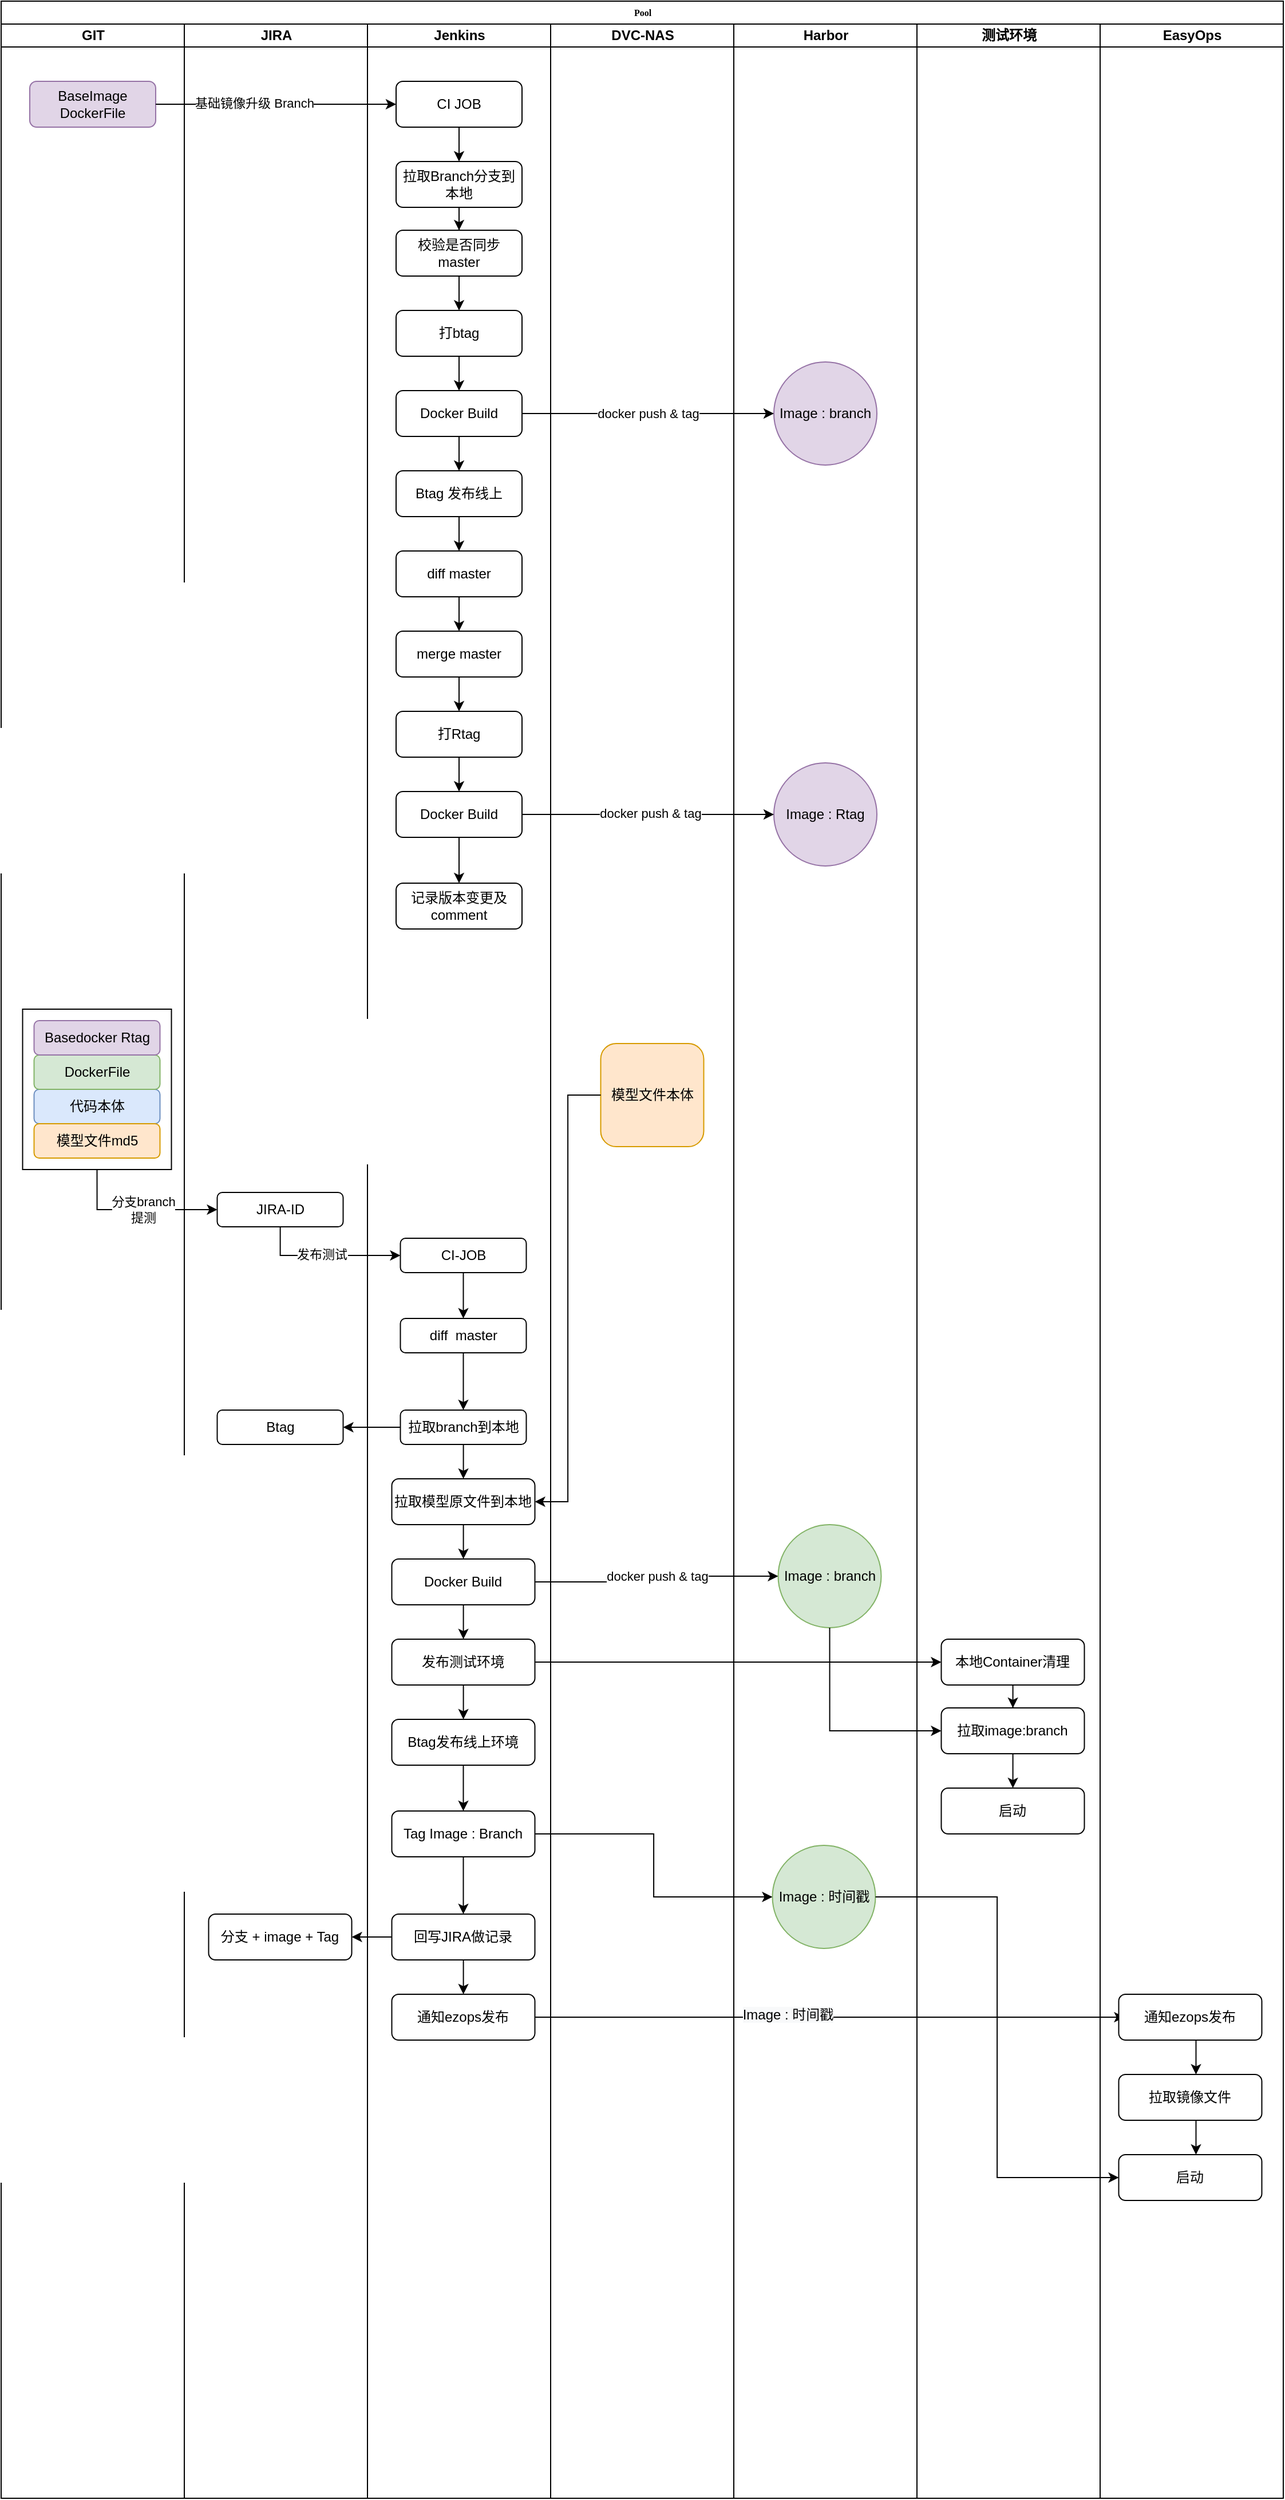 <mxfile version="14.1.9" type="github">
  <diagram name="Page-1" id="74e2e168-ea6b-b213-b513-2b3c1d86103e">
    <mxGraphModel dx="2431" dy="1267" grid="1" gridSize="10" guides="1" tooltips="1" connect="1" arrows="1" fold="1" page="1" pageScale="1" pageWidth="1100" pageHeight="2700" background="#ffffff" math="0" shadow="0">
      <root>
        <mxCell id="0" />
        <mxCell id="1" parent="0" />
        <mxCell id="77e6c97f196da883-1" value="Pool" style="swimlane;html=1;childLayout=stackLayout;startSize=20;rounded=0;shadow=0;labelBackgroundColor=none;strokeWidth=1;fontFamily=Verdana;fontSize=8;align=center;" parent="1" vertex="1">
          <mxGeometry x="360" y="30" width="1120" height="2180" as="geometry">
            <mxRectangle x="70" y="40" width="60" height="20" as="alternateBounds" />
          </mxGeometry>
        </mxCell>
        <mxCell id="77e6c97f196da883-40" style="edgeStyle=orthogonalEdgeStyle;rounded=1;html=1;labelBackgroundColor=none;startArrow=none;startFill=0;startSize=5;endArrow=classicThin;endFill=1;endSize=5;jettySize=auto;orthogonalLoop=1;strokeWidth=1;fontFamily=Verdana;fontSize=8" parent="77e6c97f196da883-1" edge="1">
          <mxGeometry relative="1" as="geometry">
            <mxPoint x="770" y="690" as="sourcePoint" />
          </mxGeometry>
        </mxCell>
        <mxCell id="77e6c97f196da883-3" value="GIT" style="swimlane;html=1;startSize=20;" parent="77e6c97f196da883-1" vertex="1">
          <mxGeometry y="20" width="160" height="2160" as="geometry">
            <mxRectangle x="160" y="20" width="30" height="730" as="alternateBounds" />
          </mxGeometry>
        </mxCell>
        <mxCell id="qFuKY292NcKyGRynSk7K-17" value="" style="rounded=0;whiteSpace=wrap;html=1;" parent="77e6c97f196da883-3" vertex="1">
          <mxGeometry x="18.75" y="860" width="130" height="140" as="geometry" />
        </mxCell>
        <mxCell id="qFuKY292NcKyGRynSk7K-6" value="代码本体" style="rounded=1;whiteSpace=wrap;html=1;fillColor=#dae8fc;strokeColor=#6c8ebf;" parent="77e6c97f196da883-3" vertex="1">
          <mxGeometry x="28.75" y="930" width="110" height="30" as="geometry" />
        </mxCell>
        <mxCell id="qFuKY292NcKyGRynSk7K-10" value="DockerFile" style="rounded=1;whiteSpace=wrap;html=1;fillColor=#d5e8d4;strokeColor=#82b366;" parent="77e6c97f196da883-3" vertex="1">
          <mxGeometry x="28.75" y="900" width="110" height="30" as="geometry" />
        </mxCell>
        <mxCell id="qFuKY292NcKyGRynSk7K-11" value="模型文件md5" style="rounded=1;whiteSpace=wrap;html=1;fillColor=#ffe6cc;strokeColor=#d79b00;" parent="77e6c97f196da883-3" vertex="1">
          <mxGeometry x="28.75" y="960" width="110" height="30" as="geometry" />
        </mxCell>
        <mxCell id="qFuKY292NcKyGRynSk7K-16" style="edgeStyle=orthogonalEdgeStyle;rounded=0;orthogonalLoop=1;jettySize=auto;html=1;exitX=0.5;exitY=1;exitDx=0;exitDy=0;" parent="77e6c97f196da883-3" source="qFuKY292NcKyGRynSk7K-6" target="qFuKY292NcKyGRynSk7K-6" edge="1">
          <mxGeometry relative="1" as="geometry" />
        </mxCell>
        <mxCell id="O5KyWY-3H8QUaeKtWlQd-1" value="&lt;div&gt;BaseImage&lt;/div&gt;&lt;div&gt;DockerFile&lt;br&gt;&lt;/div&gt;" style="rounded=1;whiteSpace=wrap;html=1;fillColor=#e1d5e7;strokeColor=#9673a6;" vertex="1" parent="77e6c97f196da883-3">
          <mxGeometry x="25" y="50" width="110" height="40" as="geometry" />
        </mxCell>
        <mxCell id="O5KyWY-3H8QUaeKtWlQd-30" value="Basedocker Rtag" style="rounded=1;whiteSpace=wrap;html=1;fillColor=#e1d5e7;strokeColor=#9673a6;" vertex="1" parent="77e6c97f196da883-3">
          <mxGeometry x="28.75" y="870" width="110" height="30" as="geometry" />
        </mxCell>
        <mxCell id="77e6c97f196da883-4" value="JIRA" style="swimlane;html=1;startSize=20;" parent="77e6c97f196da883-1" vertex="1">
          <mxGeometry x="160" y="20" width="160" height="2160" as="geometry" />
        </mxCell>
        <mxCell id="qFuKY292NcKyGRynSk7K-22" value="JIRA-ID" style="rounded=1;whiteSpace=wrap;html=1;" parent="77e6c97f196da883-4" vertex="1">
          <mxGeometry x="28.75" y="1020" width="110" height="30" as="geometry" />
        </mxCell>
        <mxCell id="qFuKY292NcKyGRynSk7K-34" value="Btag" style="rounded=1;whiteSpace=wrap;html=1;" parent="77e6c97f196da883-4" vertex="1">
          <mxGeometry x="28.75" y="1210" width="110" height="30" as="geometry" />
        </mxCell>
        <mxCell id="qFuKY292NcKyGRynSk7K-64" value="分支 + image + Tag" style="rounded=1;whiteSpace=wrap;html=1;" parent="77e6c97f196da883-4" vertex="1">
          <mxGeometry x="21.25" y="1650" width="125" height="40" as="geometry" />
        </mxCell>
        <mxCell id="qFuKY292NcKyGRynSk7K-3" value="Jenkins" style="swimlane;html=1;startSize=20;" parent="77e6c97f196da883-1" vertex="1">
          <mxGeometry x="320" y="20" width="160" height="2160" as="geometry" />
        </mxCell>
        <mxCell id="O5KyWY-3H8QUaeKtWlQd-32" style="edgeStyle=orthogonalEdgeStyle;rounded=0;orthogonalLoop=1;jettySize=auto;html=1;" edge="1" parent="qFuKY292NcKyGRynSk7K-3" source="qFuKY292NcKyGRynSk7K-26" target="O5KyWY-3H8QUaeKtWlQd-31">
          <mxGeometry relative="1" as="geometry" />
        </mxCell>
        <mxCell id="qFuKY292NcKyGRynSk7K-26" value="CI-JOB" style="rounded=1;whiteSpace=wrap;html=1;" parent="qFuKY292NcKyGRynSk7K-3" vertex="1">
          <mxGeometry x="28.75" y="1060" width="110" height="30" as="geometry" />
        </mxCell>
        <mxCell id="qFuKY292NcKyGRynSk7K-38" style="edgeStyle=orthogonalEdgeStyle;rounded=0;orthogonalLoop=1;jettySize=auto;html=1;" parent="qFuKY292NcKyGRynSk7K-3" source="qFuKY292NcKyGRynSk7K-29" target="qFuKY292NcKyGRynSk7K-36" edge="1">
          <mxGeometry relative="1" as="geometry" />
        </mxCell>
        <mxCell id="qFuKY292NcKyGRynSk7K-29" value="拉取branch到本地" style="rounded=1;whiteSpace=wrap;html=1;" parent="qFuKY292NcKyGRynSk7K-3" vertex="1">
          <mxGeometry x="28.75" y="1210" width="110" height="30" as="geometry" />
        </mxCell>
        <mxCell id="qFuKY292NcKyGRynSk7K-40" style="edgeStyle=orthogonalEdgeStyle;rounded=0;orthogonalLoop=1;jettySize=auto;html=1;" parent="qFuKY292NcKyGRynSk7K-3" source="qFuKY292NcKyGRynSk7K-36" target="qFuKY292NcKyGRynSk7K-39" edge="1">
          <mxGeometry relative="1" as="geometry" />
        </mxCell>
        <mxCell id="qFuKY292NcKyGRynSk7K-36" value="拉取模型原文件到本地" style="rounded=1;whiteSpace=wrap;html=1;" parent="qFuKY292NcKyGRynSk7K-3" vertex="1">
          <mxGeometry x="21.25" y="1270" width="125" height="40" as="geometry" />
        </mxCell>
        <mxCell id="qFuKY292NcKyGRynSk7K-46" style="edgeStyle=orthogonalEdgeStyle;rounded=0;orthogonalLoop=1;jettySize=auto;html=1;" parent="qFuKY292NcKyGRynSk7K-3" source="qFuKY292NcKyGRynSk7K-39" target="qFuKY292NcKyGRynSk7K-45" edge="1">
          <mxGeometry relative="1" as="geometry" />
        </mxCell>
        <mxCell id="qFuKY292NcKyGRynSk7K-39" value="Docker Build" style="rounded=1;whiteSpace=wrap;html=1;" parent="qFuKY292NcKyGRynSk7K-3" vertex="1">
          <mxGeometry x="21.25" y="1340" width="125" height="40" as="geometry" />
        </mxCell>
        <mxCell id="qFuKY292NcKyGRynSk7K-56" style="edgeStyle=orthogonalEdgeStyle;rounded=0;orthogonalLoop=1;jettySize=auto;html=1;" parent="qFuKY292NcKyGRynSk7K-3" source="qFuKY292NcKyGRynSk7K-45" target="qFuKY292NcKyGRynSk7K-55" edge="1">
          <mxGeometry relative="1" as="geometry" />
        </mxCell>
        <mxCell id="qFuKY292NcKyGRynSk7K-45" value="发布测试环境" style="rounded=1;whiteSpace=wrap;html=1;" parent="qFuKY292NcKyGRynSk7K-3" vertex="1">
          <mxGeometry x="21.25" y="1410" width="125" height="40" as="geometry" />
        </mxCell>
        <mxCell id="qFuKY292NcKyGRynSk7K-59" style="edgeStyle=orthogonalEdgeStyle;rounded=0;orthogonalLoop=1;jettySize=auto;html=1;" parent="qFuKY292NcKyGRynSk7K-3" source="qFuKY292NcKyGRynSk7K-55" target="qFuKY292NcKyGRynSk7K-57" edge="1">
          <mxGeometry relative="1" as="geometry" />
        </mxCell>
        <mxCell id="qFuKY292NcKyGRynSk7K-55" value="Btag发布线上环境" style="rounded=1;whiteSpace=wrap;html=1;" parent="qFuKY292NcKyGRynSk7K-3" vertex="1">
          <mxGeometry x="21.25" y="1480" width="125" height="40" as="geometry" />
        </mxCell>
        <mxCell id="qFuKY292NcKyGRynSk7K-69" style="edgeStyle=orthogonalEdgeStyle;rounded=0;orthogonalLoop=1;jettySize=auto;html=1;" parent="qFuKY292NcKyGRynSk7K-3" source="qFuKY292NcKyGRynSk7K-57" target="qFuKY292NcKyGRynSk7K-62" edge="1">
          <mxGeometry relative="1" as="geometry" />
        </mxCell>
        <mxCell id="qFuKY292NcKyGRynSk7K-57" value="Tag Image : Branch" style="rounded=1;whiteSpace=wrap;html=1;" parent="qFuKY292NcKyGRynSk7K-3" vertex="1">
          <mxGeometry x="21.25" y="1560" width="125" height="40" as="geometry" />
        </mxCell>
        <mxCell id="qFuKY292NcKyGRynSk7K-71" style="edgeStyle=orthogonalEdgeStyle;rounded=0;orthogonalLoop=1;jettySize=auto;html=1;" parent="qFuKY292NcKyGRynSk7K-3" source="qFuKY292NcKyGRynSk7K-62" target="qFuKY292NcKyGRynSk7K-70" edge="1">
          <mxGeometry relative="1" as="geometry" />
        </mxCell>
        <mxCell id="qFuKY292NcKyGRynSk7K-62" value="回写JIRA做记录" style="rounded=1;whiteSpace=wrap;html=1;" parent="qFuKY292NcKyGRynSk7K-3" vertex="1">
          <mxGeometry x="21.25" y="1650" width="125" height="40" as="geometry" />
        </mxCell>
        <mxCell id="qFuKY292NcKyGRynSk7K-70" value="通知ezops发布" style="rounded=1;whiteSpace=wrap;html=1;" parent="qFuKY292NcKyGRynSk7K-3" vertex="1">
          <mxGeometry x="21.25" y="1720" width="125" height="40" as="geometry" />
        </mxCell>
        <mxCell id="O5KyWY-3H8QUaeKtWlQd-6" style="edgeStyle=orthogonalEdgeStyle;rounded=0;orthogonalLoop=1;jettySize=auto;html=1;" edge="1" parent="qFuKY292NcKyGRynSk7K-3" source="O5KyWY-3H8QUaeKtWlQd-2" target="O5KyWY-3H8QUaeKtWlQd-5">
          <mxGeometry relative="1" as="geometry" />
        </mxCell>
        <mxCell id="O5KyWY-3H8QUaeKtWlQd-2" value="CI JOB" style="rounded=1;whiteSpace=wrap;html=1;" vertex="1" parent="qFuKY292NcKyGRynSk7K-3">
          <mxGeometry x="25" y="50" width="110" height="40" as="geometry" />
        </mxCell>
        <mxCell id="O5KyWY-3H8QUaeKtWlQd-12" style="edgeStyle=orthogonalEdgeStyle;rounded=0;orthogonalLoop=1;jettySize=auto;html=1;" edge="1" parent="qFuKY292NcKyGRynSk7K-3" source="O5KyWY-3H8QUaeKtWlQd-5" target="O5KyWY-3H8QUaeKtWlQd-7">
          <mxGeometry relative="1" as="geometry" />
        </mxCell>
        <mxCell id="O5KyWY-3H8QUaeKtWlQd-5" value="拉取Branch分支到本地" style="rounded=1;whiteSpace=wrap;html=1;" vertex="1" parent="qFuKY292NcKyGRynSk7K-3">
          <mxGeometry x="25" y="120" width="110" height="40" as="geometry" />
        </mxCell>
        <mxCell id="O5KyWY-3H8QUaeKtWlQd-13" style="edgeStyle=orthogonalEdgeStyle;rounded=0;orthogonalLoop=1;jettySize=auto;html=1;" edge="1" parent="qFuKY292NcKyGRynSk7K-3" source="O5KyWY-3H8QUaeKtWlQd-7" target="O5KyWY-3H8QUaeKtWlQd-8">
          <mxGeometry relative="1" as="geometry" />
        </mxCell>
        <mxCell id="O5KyWY-3H8QUaeKtWlQd-7" value="校验是否同步master" style="rounded=1;whiteSpace=wrap;html=1;" vertex="1" parent="qFuKY292NcKyGRynSk7K-3">
          <mxGeometry x="25" y="180" width="110" height="40" as="geometry" />
        </mxCell>
        <mxCell id="O5KyWY-3H8QUaeKtWlQd-14" style="edgeStyle=orthogonalEdgeStyle;rounded=0;orthogonalLoop=1;jettySize=auto;html=1;" edge="1" parent="qFuKY292NcKyGRynSk7K-3" source="O5KyWY-3H8QUaeKtWlQd-8" target="O5KyWY-3H8QUaeKtWlQd-9">
          <mxGeometry relative="1" as="geometry" />
        </mxCell>
        <mxCell id="O5KyWY-3H8QUaeKtWlQd-8" value="打btag" style="rounded=1;whiteSpace=wrap;html=1;" vertex="1" parent="qFuKY292NcKyGRynSk7K-3">
          <mxGeometry x="25" y="250" width="110" height="40" as="geometry" />
        </mxCell>
        <mxCell id="O5KyWY-3H8QUaeKtWlQd-16" style="edgeStyle=orthogonalEdgeStyle;rounded=0;orthogonalLoop=1;jettySize=auto;html=1;" edge="1" parent="qFuKY292NcKyGRynSk7K-3" source="O5KyWY-3H8QUaeKtWlQd-9" target="O5KyWY-3H8QUaeKtWlQd-15">
          <mxGeometry relative="1" as="geometry" />
        </mxCell>
        <mxCell id="O5KyWY-3H8QUaeKtWlQd-9" value="Docker Build" style="rounded=1;whiteSpace=wrap;html=1;" vertex="1" parent="qFuKY292NcKyGRynSk7K-3">
          <mxGeometry x="25" y="320" width="110" height="40" as="geometry" />
        </mxCell>
        <mxCell id="O5KyWY-3H8QUaeKtWlQd-18" style="edgeStyle=orthogonalEdgeStyle;rounded=0;orthogonalLoop=1;jettySize=auto;html=1;" edge="1" parent="qFuKY292NcKyGRynSk7K-3" source="O5KyWY-3H8QUaeKtWlQd-15" target="O5KyWY-3H8QUaeKtWlQd-17">
          <mxGeometry relative="1" as="geometry" />
        </mxCell>
        <mxCell id="O5KyWY-3H8QUaeKtWlQd-15" value="Btag 发布线上" style="rounded=1;whiteSpace=wrap;html=1;" vertex="1" parent="qFuKY292NcKyGRynSk7K-3">
          <mxGeometry x="25" y="390" width="110" height="40" as="geometry" />
        </mxCell>
        <mxCell id="O5KyWY-3H8QUaeKtWlQd-20" style="edgeStyle=orthogonalEdgeStyle;rounded=0;orthogonalLoop=1;jettySize=auto;html=1;" edge="1" parent="qFuKY292NcKyGRynSk7K-3" source="O5KyWY-3H8QUaeKtWlQd-17" target="O5KyWY-3H8QUaeKtWlQd-19">
          <mxGeometry relative="1" as="geometry" />
        </mxCell>
        <mxCell id="O5KyWY-3H8QUaeKtWlQd-17" value="diff master " style="rounded=1;whiteSpace=wrap;html=1;" vertex="1" parent="qFuKY292NcKyGRynSk7K-3">
          <mxGeometry x="25" y="460" width="110" height="40" as="geometry" />
        </mxCell>
        <mxCell id="O5KyWY-3H8QUaeKtWlQd-22" style="edgeStyle=orthogonalEdgeStyle;rounded=0;orthogonalLoop=1;jettySize=auto;html=1;" edge="1" parent="qFuKY292NcKyGRynSk7K-3" source="O5KyWY-3H8QUaeKtWlQd-19" target="O5KyWY-3H8QUaeKtWlQd-21">
          <mxGeometry relative="1" as="geometry" />
        </mxCell>
        <mxCell id="O5KyWY-3H8QUaeKtWlQd-19" value="merge master " style="rounded=1;whiteSpace=wrap;html=1;" vertex="1" parent="qFuKY292NcKyGRynSk7K-3">
          <mxGeometry x="25" y="530" width="110" height="40" as="geometry" />
        </mxCell>
        <mxCell id="O5KyWY-3H8QUaeKtWlQd-24" style="edgeStyle=orthogonalEdgeStyle;rounded=0;orthogonalLoop=1;jettySize=auto;html=1;" edge="1" parent="qFuKY292NcKyGRynSk7K-3" source="O5KyWY-3H8QUaeKtWlQd-21" target="O5KyWY-3H8QUaeKtWlQd-23">
          <mxGeometry relative="1" as="geometry" />
        </mxCell>
        <mxCell id="O5KyWY-3H8QUaeKtWlQd-21" value="&lt;div&gt;打Rtag&lt;/div&gt;" style="rounded=1;whiteSpace=wrap;html=1;" vertex="1" parent="qFuKY292NcKyGRynSk7K-3">
          <mxGeometry x="25" y="600" width="110" height="40" as="geometry" />
        </mxCell>
        <mxCell id="O5KyWY-3H8QUaeKtWlQd-28" style="edgeStyle=orthogonalEdgeStyle;rounded=0;orthogonalLoop=1;jettySize=auto;html=1;" edge="1" parent="qFuKY292NcKyGRynSk7K-3" source="O5KyWY-3H8QUaeKtWlQd-23" target="O5KyWY-3H8QUaeKtWlQd-27">
          <mxGeometry relative="1" as="geometry" />
        </mxCell>
        <mxCell id="O5KyWY-3H8QUaeKtWlQd-23" value="Docker Build" style="rounded=1;whiteSpace=wrap;html=1;" vertex="1" parent="qFuKY292NcKyGRynSk7K-3">
          <mxGeometry x="25" y="670" width="110" height="40" as="geometry" />
        </mxCell>
        <mxCell id="O5KyWY-3H8QUaeKtWlQd-27" value="&lt;div&gt;记录版本变更及comment&lt;/div&gt;" style="rounded=1;whiteSpace=wrap;html=1;" vertex="1" parent="qFuKY292NcKyGRynSk7K-3">
          <mxGeometry x="25" y="750" width="110" height="40" as="geometry" />
        </mxCell>
        <mxCell id="O5KyWY-3H8QUaeKtWlQd-33" style="edgeStyle=orthogonalEdgeStyle;rounded=0;orthogonalLoop=1;jettySize=auto;html=1;" edge="1" parent="qFuKY292NcKyGRynSk7K-3" source="O5KyWY-3H8QUaeKtWlQd-31" target="qFuKY292NcKyGRynSk7K-29">
          <mxGeometry relative="1" as="geometry" />
        </mxCell>
        <mxCell id="O5KyWY-3H8QUaeKtWlQd-31" value="diff&amp;nbsp; master" style="rounded=1;whiteSpace=wrap;html=1;" vertex="1" parent="qFuKY292NcKyGRynSk7K-3">
          <mxGeometry x="28.75" y="1130" width="110" height="30" as="geometry" />
        </mxCell>
        <mxCell id="qFuKY292NcKyGRynSk7K-4" value="DVC-NAS" style="swimlane;html=1;startSize=20;" parent="77e6c97f196da883-1" vertex="1">
          <mxGeometry x="480" y="20" width="160" height="2160" as="geometry" />
        </mxCell>
        <mxCell id="qFuKY292NcKyGRynSk7K-33" value="模型文件本体" style="rounded=1;whiteSpace=wrap;html=1;fillColor=#ffe6cc;strokeColor=#d79b00;" parent="qFuKY292NcKyGRynSk7K-4" vertex="1">
          <mxGeometry x="43.75" y="890" width="90" height="90" as="geometry" />
        </mxCell>
        <mxCell id="qFuKY292NcKyGRynSk7K-24" style="edgeStyle=orthogonalEdgeStyle;rounded=0;orthogonalLoop=1;jettySize=auto;html=1;entryX=0;entryY=0.5;entryDx=0;entryDy=0;" parent="77e6c97f196da883-1" target="qFuKY292NcKyGRynSk7K-22" edge="1">
          <mxGeometry relative="1" as="geometry">
            <Array as="points">
              <mxPoint x="83.75" y="1055" />
            </Array>
            <mxPoint x="83.75" y="1020" as="sourcePoint" />
          </mxGeometry>
        </mxCell>
        <mxCell id="qFuKY292NcKyGRynSk7K-25" value="分支branch&lt;br&gt;提测" style="edgeLabel;html=1;align=center;verticalAlign=middle;resizable=0;points=[];" parent="qFuKY292NcKyGRynSk7K-24" vertex="1" connectable="0">
          <mxGeometry x="-0.129" relative="1" as="geometry">
            <mxPoint x="14" as="offset" />
          </mxGeometry>
        </mxCell>
        <mxCell id="qFuKY292NcKyGRynSk7K-27" style="edgeStyle=orthogonalEdgeStyle;rounded=0;orthogonalLoop=1;jettySize=auto;html=1;entryX=0;entryY=0.5;entryDx=0;entryDy=0;" parent="77e6c97f196da883-1" source="qFuKY292NcKyGRynSk7K-22" target="qFuKY292NcKyGRynSk7K-26" edge="1">
          <mxGeometry relative="1" as="geometry">
            <Array as="points">
              <mxPoint x="243.75" y="1095" />
            </Array>
          </mxGeometry>
        </mxCell>
        <mxCell id="qFuKY292NcKyGRynSk7K-28" value="发布测试" style="edgeLabel;html=1;align=center;verticalAlign=middle;resizable=0;points=[];" parent="qFuKY292NcKyGRynSk7K-27" vertex="1" connectable="0">
          <mxGeometry x="-0.061" y="1" relative="1" as="geometry">
            <mxPoint as="offset" />
          </mxGeometry>
        </mxCell>
        <mxCell id="qFuKY292NcKyGRynSk7K-37" style="edgeStyle=orthogonalEdgeStyle;rounded=0;orthogonalLoop=1;jettySize=auto;html=1;entryX=1;entryY=0.5;entryDx=0;entryDy=0;" parent="77e6c97f196da883-1" source="qFuKY292NcKyGRynSk7K-33" target="qFuKY292NcKyGRynSk7K-36" edge="1">
          <mxGeometry relative="1" as="geometry" />
        </mxCell>
        <mxCell id="77e6c97f196da883-5" value="Harbor" style="swimlane;html=1;startSize=20;" parent="77e6c97f196da883-1" vertex="1">
          <mxGeometry x="640" y="20" width="160" height="2160" as="geometry" />
        </mxCell>
        <mxCell id="qFuKY292NcKyGRynSk7K-66" value="&lt;span&gt;Image : branch&lt;/span&gt;" style="ellipse;whiteSpace=wrap;html=1;aspect=fixed;fillColor=#d5e8d4;strokeColor=#82b366;" parent="77e6c97f196da883-5" vertex="1">
          <mxGeometry x="38.75" y="1310" width="90" height="90" as="geometry" />
        </mxCell>
        <mxCell id="qFuKY292NcKyGRynSk7K-68" value="&lt;span&gt;Image : 时间戳&lt;/span&gt;" style="ellipse;whiteSpace=wrap;html=1;aspect=fixed;fillColor=#d5e8d4;strokeColor=#82b366;" parent="77e6c97f196da883-5" vertex="1">
          <mxGeometry x="33.75" y="1590" width="90" height="90" as="geometry" />
        </mxCell>
        <mxCell id="O5KyWY-3H8QUaeKtWlQd-10" value="&lt;span&gt;Image : branch&lt;/span&gt;" style="ellipse;whiteSpace=wrap;html=1;aspect=fixed;fillColor=#e1d5e7;strokeColor=#9673a6;" vertex="1" parent="77e6c97f196da883-5">
          <mxGeometry x="35" y="295" width="90" height="90" as="geometry" />
        </mxCell>
        <mxCell id="O5KyWY-3H8QUaeKtWlQd-25" value="&lt;span&gt;Image : Rtag&lt;/span&gt;" style="ellipse;whiteSpace=wrap;html=1;aspect=fixed;fillColor=#e1d5e7;strokeColor=#9673a6;" vertex="1" parent="77e6c97f196da883-5">
          <mxGeometry x="35" y="645" width="90" height="90" as="geometry" />
        </mxCell>
        <mxCell id="qFuKY292NcKyGRynSk7K-35" style="edgeStyle=orthogonalEdgeStyle;rounded=0;orthogonalLoop=1;jettySize=auto;html=1;entryX=1;entryY=0.5;entryDx=0;entryDy=0;" parent="77e6c97f196da883-1" source="qFuKY292NcKyGRynSk7K-29" target="qFuKY292NcKyGRynSk7K-34" edge="1">
          <mxGeometry relative="1" as="geometry" />
        </mxCell>
        <mxCell id="qFuKY292NcKyGRynSk7K-42" style="edgeStyle=orthogonalEdgeStyle;rounded=0;orthogonalLoop=1;jettySize=auto;html=1;" parent="77e6c97f196da883-1" source="qFuKY292NcKyGRynSk7K-39" target="qFuKY292NcKyGRynSk7K-66" edge="1">
          <mxGeometry relative="1" as="geometry">
            <mxPoint x="661.25" y="1280" as="targetPoint" />
          </mxGeometry>
        </mxCell>
        <mxCell id="qFuKY292NcKyGRynSk7K-43" value="docker push &amp;amp; tag" style="edgeLabel;html=1;align=center;verticalAlign=middle;resizable=0;points=[];" parent="qFuKY292NcKyGRynSk7K-42" vertex="1" connectable="0">
          <mxGeometry x="0.236" y="-1" relative="1" as="geometry">
            <mxPoint x="-23.5" y="-1" as="offset" />
          </mxGeometry>
        </mxCell>
        <mxCell id="qFuKY292NcKyGRynSk7K-48" style="edgeStyle=orthogonalEdgeStyle;rounded=0;orthogonalLoop=1;jettySize=auto;html=1;entryX=0;entryY=0.5;entryDx=0;entryDy=0;" parent="77e6c97f196da883-1" source="qFuKY292NcKyGRynSk7K-45" target="qFuKY292NcKyGRynSk7K-47" edge="1">
          <mxGeometry relative="1" as="geometry" />
        </mxCell>
        <mxCell id="qFuKY292NcKyGRynSk7K-52" style="edgeStyle=orthogonalEdgeStyle;rounded=0;orthogonalLoop=1;jettySize=auto;html=1;entryX=0;entryY=0.5;entryDx=0;entryDy=0;" parent="77e6c97f196da883-1" target="qFuKY292NcKyGRynSk7K-49" edge="1">
          <mxGeometry relative="1" as="geometry">
            <mxPoint x="723.75" y="1420" as="sourcePoint" />
            <Array as="points">
              <mxPoint x="723.75" y="1510" />
            </Array>
          </mxGeometry>
        </mxCell>
        <mxCell id="qFuKY292NcKyGRynSk7K-61" style="edgeStyle=orthogonalEdgeStyle;rounded=0;orthogonalLoop=1;jettySize=auto;html=1;entryX=0;entryY=0.5;entryDx=0;entryDy=0;" parent="77e6c97f196da883-1" source="qFuKY292NcKyGRynSk7K-57" target="qFuKY292NcKyGRynSk7K-68" edge="1">
          <mxGeometry relative="1" as="geometry">
            <mxPoint x="661.25" y="1640" as="targetPoint" />
          </mxGeometry>
        </mxCell>
        <mxCell id="qFuKY292NcKyGRynSk7K-65" style="edgeStyle=orthogonalEdgeStyle;rounded=0;orthogonalLoop=1;jettySize=auto;html=1;entryX=1;entryY=0.5;entryDx=0;entryDy=0;" parent="77e6c97f196da883-1" source="qFuKY292NcKyGRynSk7K-62" target="qFuKY292NcKyGRynSk7K-64" edge="1">
          <mxGeometry relative="1" as="geometry" />
        </mxCell>
        <mxCell id="qFuKY292NcKyGRynSk7K-73" style="edgeStyle=orthogonalEdgeStyle;rounded=0;orthogonalLoop=1;jettySize=auto;html=1;entryX=0;entryY=0.5;entryDx=0;entryDy=0;" parent="77e6c97f196da883-1" source="qFuKY292NcKyGRynSk7K-70" edge="1">
          <mxGeometry relative="1" as="geometry">
            <mxPoint x="981.25" y="1760" as="targetPoint" />
          </mxGeometry>
        </mxCell>
        <mxCell id="qFuKY292NcKyGRynSk7K-74" value="&lt;span style=&quot;font-size: 12px ; background-color: rgb(248 , 249 , 250)&quot;&gt;Image : 时间戳&lt;/span&gt;" style="edgeLabel;html=1;align=center;verticalAlign=middle;resizable=0;points=[];" parent="qFuKY292NcKyGRynSk7K-73" vertex="1" connectable="0">
          <mxGeometry x="-0.148" y="2" relative="1" as="geometry">
            <mxPoint x="1" as="offset" />
          </mxGeometry>
        </mxCell>
        <mxCell id="qFuKY292NcKyGRynSk7K-76" style="edgeStyle=orthogonalEdgeStyle;rounded=0;orthogonalLoop=1;jettySize=auto;html=1;entryX=0;entryY=0.5;entryDx=0;entryDy=0;" parent="77e6c97f196da883-1" source="qFuKY292NcKyGRynSk7K-68" target="qFuKY292NcKyGRynSk7K-77" edge="1">
          <mxGeometry relative="1" as="geometry">
            <mxPoint x="981.25" y="1830" as="targetPoint" />
          </mxGeometry>
        </mxCell>
        <mxCell id="qFuKY292NcKyGRynSk7K-21" value="测试环境" style="swimlane;html=1;startSize=20;" parent="77e6c97f196da883-1" vertex="1">
          <mxGeometry x="800" y="20" width="160" height="2160" as="geometry" />
        </mxCell>
        <mxCell id="qFuKY292NcKyGRynSk7K-51" style="edgeStyle=orthogonalEdgeStyle;rounded=0;orthogonalLoop=1;jettySize=auto;html=1;" parent="qFuKY292NcKyGRynSk7K-21" source="qFuKY292NcKyGRynSk7K-47" target="qFuKY292NcKyGRynSk7K-49" edge="1">
          <mxGeometry relative="1" as="geometry" />
        </mxCell>
        <mxCell id="qFuKY292NcKyGRynSk7K-47" value="本地Container清理" style="rounded=1;whiteSpace=wrap;html=1;" parent="qFuKY292NcKyGRynSk7K-21" vertex="1">
          <mxGeometry x="21.25" y="1410" width="125" height="40" as="geometry" />
        </mxCell>
        <mxCell id="qFuKY292NcKyGRynSk7K-54" style="edgeStyle=orthogonalEdgeStyle;rounded=0;orthogonalLoop=1;jettySize=auto;html=1;" parent="qFuKY292NcKyGRynSk7K-21" source="qFuKY292NcKyGRynSk7K-49" target="qFuKY292NcKyGRynSk7K-53" edge="1">
          <mxGeometry relative="1" as="geometry" />
        </mxCell>
        <mxCell id="qFuKY292NcKyGRynSk7K-49" value="拉取image:branch" style="rounded=1;whiteSpace=wrap;html=1;" parent="qFuKY292NcKyGRynSk7K-21" vertex="1">
          <mxGeometry x="21.25" y="1470" width="125" height="40" as="geometry" />
        </mxCell>
        <mxCell id="qFuKY292NcKyGRynSk7K-53" value="启动" style="rounded=1;whiteSpace=wrap;html=1;" parent="qFuKY292NcKyGRynSk7K-21" vertex="1">
          <mxGeometry x="21.25" y="1540" width="125" height="40" as="geometry" />
        </mxCell>
        <mxCell id="qFuKY292NcKyGRynSk7K-44" value="EasyOps" style="swimlane;html=1;startSize=20;" parent="77e6c97f196da883-1" vertex="1">
          <mxGeometry x="960" y="20" width="160" height="2160" as="geometry" />
        </mxCell>
        <mxCell id="qFuKY292NcKyGRynSk7K-78" style="edgeStyle=orthogonalEdgeStyle;rounded=0;orthogonalLoop=1;jettySize=auto;html=1;entryX=0.5;entryY=0;entryDx=0;entryDy=0;" parent="qFuKY292NcKyGRynSk7K-44" edge="1">
          <mxGeometry relative="1" as="geometry">
            <mxPoint x="83.75" y="1760" as="sourcePoint" />
            <mxPoint x="83.75" y="1790" as="targetPoint" />
          </mxGeometry>
        </mxCell>
        <mxCell id="qFuKY292NcKyGRynSk7K-72" value="通知ezops发布" style="rounded=1;whiteSpace=wrap;html=1;" parent="qFuKY292NcKyGRynSk7K-44" vertex="1">
          <mxGeometry x="16.25" y="1720" width="125" height="40" as="geometry" />
        </mxCell>
        <mxCell id="qFuKY292NcKyGRynSk7K-79" style="edgeStyle=orthogonalEdgeStyle;rounded=0;orthogonalLoop=1;jettySize=auto;html=1;" parent="qFuKY292NcKyGRynSk7K-44" edge="1">
          <mxGeometry relative="1" as="geometry">
            <mxPoint x="83.75" y="1830" as="sourcePoint" />
            <mxPoint x="83.75" y="1860" as="targetPoint" />
          </mxGeometry>
        </mxCell>
        <mxCell id="qFuKY292NcKyGRynSk7K-75" value="拉取镜像文件" style="rounded=1;whiteSpace=wrap;html=1;" parent="qFuKY292NcKyGRynSk7K-44" vertex="1">
          <mxGeometry x="16.25" y="1790" width="125" height="40" as="geometry" />
        </mxCell>
        <mxCell id="qFuKY292NcKyGRynSk7K-77" value="启动" style="rounded=1;whiteSpace=wrap;html=1;" parent="qFuKY292NcKyGRynSk7K-44" vertex="1">
          <mxGeometry x="16.25" y="1860" width="125" height="40" as="geometry" />
        </mxCell>
        <mxCell id="O5KyWY-3H8QUaeKtWlQd-3" style="edgeStyle=orthogonalEdgeStyle;rounded=0;orthogonalLoop=1;jettySize=auto;html=1;" edge="1" parent="77e6c97f196da883-1" source="O5KyWY-3H8QUaeKtWlQd-1" target="O5KyWY-3H8QUaeKtWlQd-2">
          <mxGeometry relative="1" as="geometry" />
        </mxCell>
        <mxCell id="O5KyWY-3H8QUaeKtWlQd-4" value="基础镜像升级 Branch" style="edgeLabel;html=1;align=center;verticalAlign=middle;resizable=0;points=[];" vertex="1" connectable="0" parent="O5KyWY-3H8QUaeKtWlQd-3">
          <mxGeometry x="-0.181" y="1" relative="1" as="geometry">
            <mxPoint as="offset" />
          </mxGeometry>
        </mxCell>
        <mxCell id="O5KyWY-3H8QUaeKtWlQd-11" value="docker push &amp;amp; tag" style="edgeStyle=orthogonalEdgeStyle;rounded=0;orthogonalLoop=1;jettySize=auto;html=1;" edge="1" parent="77e6c97f196da883-1" source="O5KyWY-3H8QUaeKtWlQd-9" target="O5KyWY-3H8QUaeKtWlQd-10">
          <mxGeometry relative="1" as="geometry" />
        </mxCell>
        <mxCell id="O5KyWY-3H8QUaeKtWlQd-26" style="edgeStyle=orthogonalEdgeStyle;rounded=0;orthogonalLoop=1;jettySize=auto;html=1;" edge="1" parent="77e6c97f196da883-1" source="O5KyWY-3H8QUaeKtWlQd-23" target="O5KyWY-3H8QUaeKtWlQd-25">
          <mxGeometry relative="1" as="geometry" />
        </mxCell>
        <mxCell id="O5KyWY-3H8QUaeKtWlQd-29" value="docker push &amp;amp; tag" style="edgeLabel;html=1;align=center;verticalAlign=middle;resizable=0;points=[];" vertex="1" connectable="0" parent="O5KyWY-3H8QUaeKtWlQd-26">
          <mxGeometry x="0.015" y="1" relative="1" as="geometry">
            <mxPoint as="offset" />
          </mxGeometry>
        </mxCell>
      </root>
    </mxGraphModel>
  </diagram>
</mxfile>
